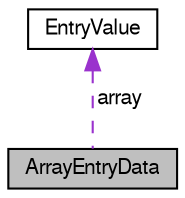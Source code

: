 digraph "ArrayEntryData"
{
  bgcolor="transparent";
  edge [fontname="FreeSans",fontsize="10",labelfontname="FreeSans",labelfontsize="10"];
  node [fontname="FreeSans",fontsize="10",shape=record];
  Node1 [label="ArrayEntryData",height=0.2,width=0.4,color="black", fillcolor="grey75", style="filled" fontcolor="black"];
  Node2 -> Node1 [dir="back",color="darkorchid3",fontsize="10",style="dashed",label=" array" ,fontname="FreeSans"];
  Node2 [label="EntryValue",height=0.2,width=0.4,color="black",URL="$union_entry_value.html"];
}
